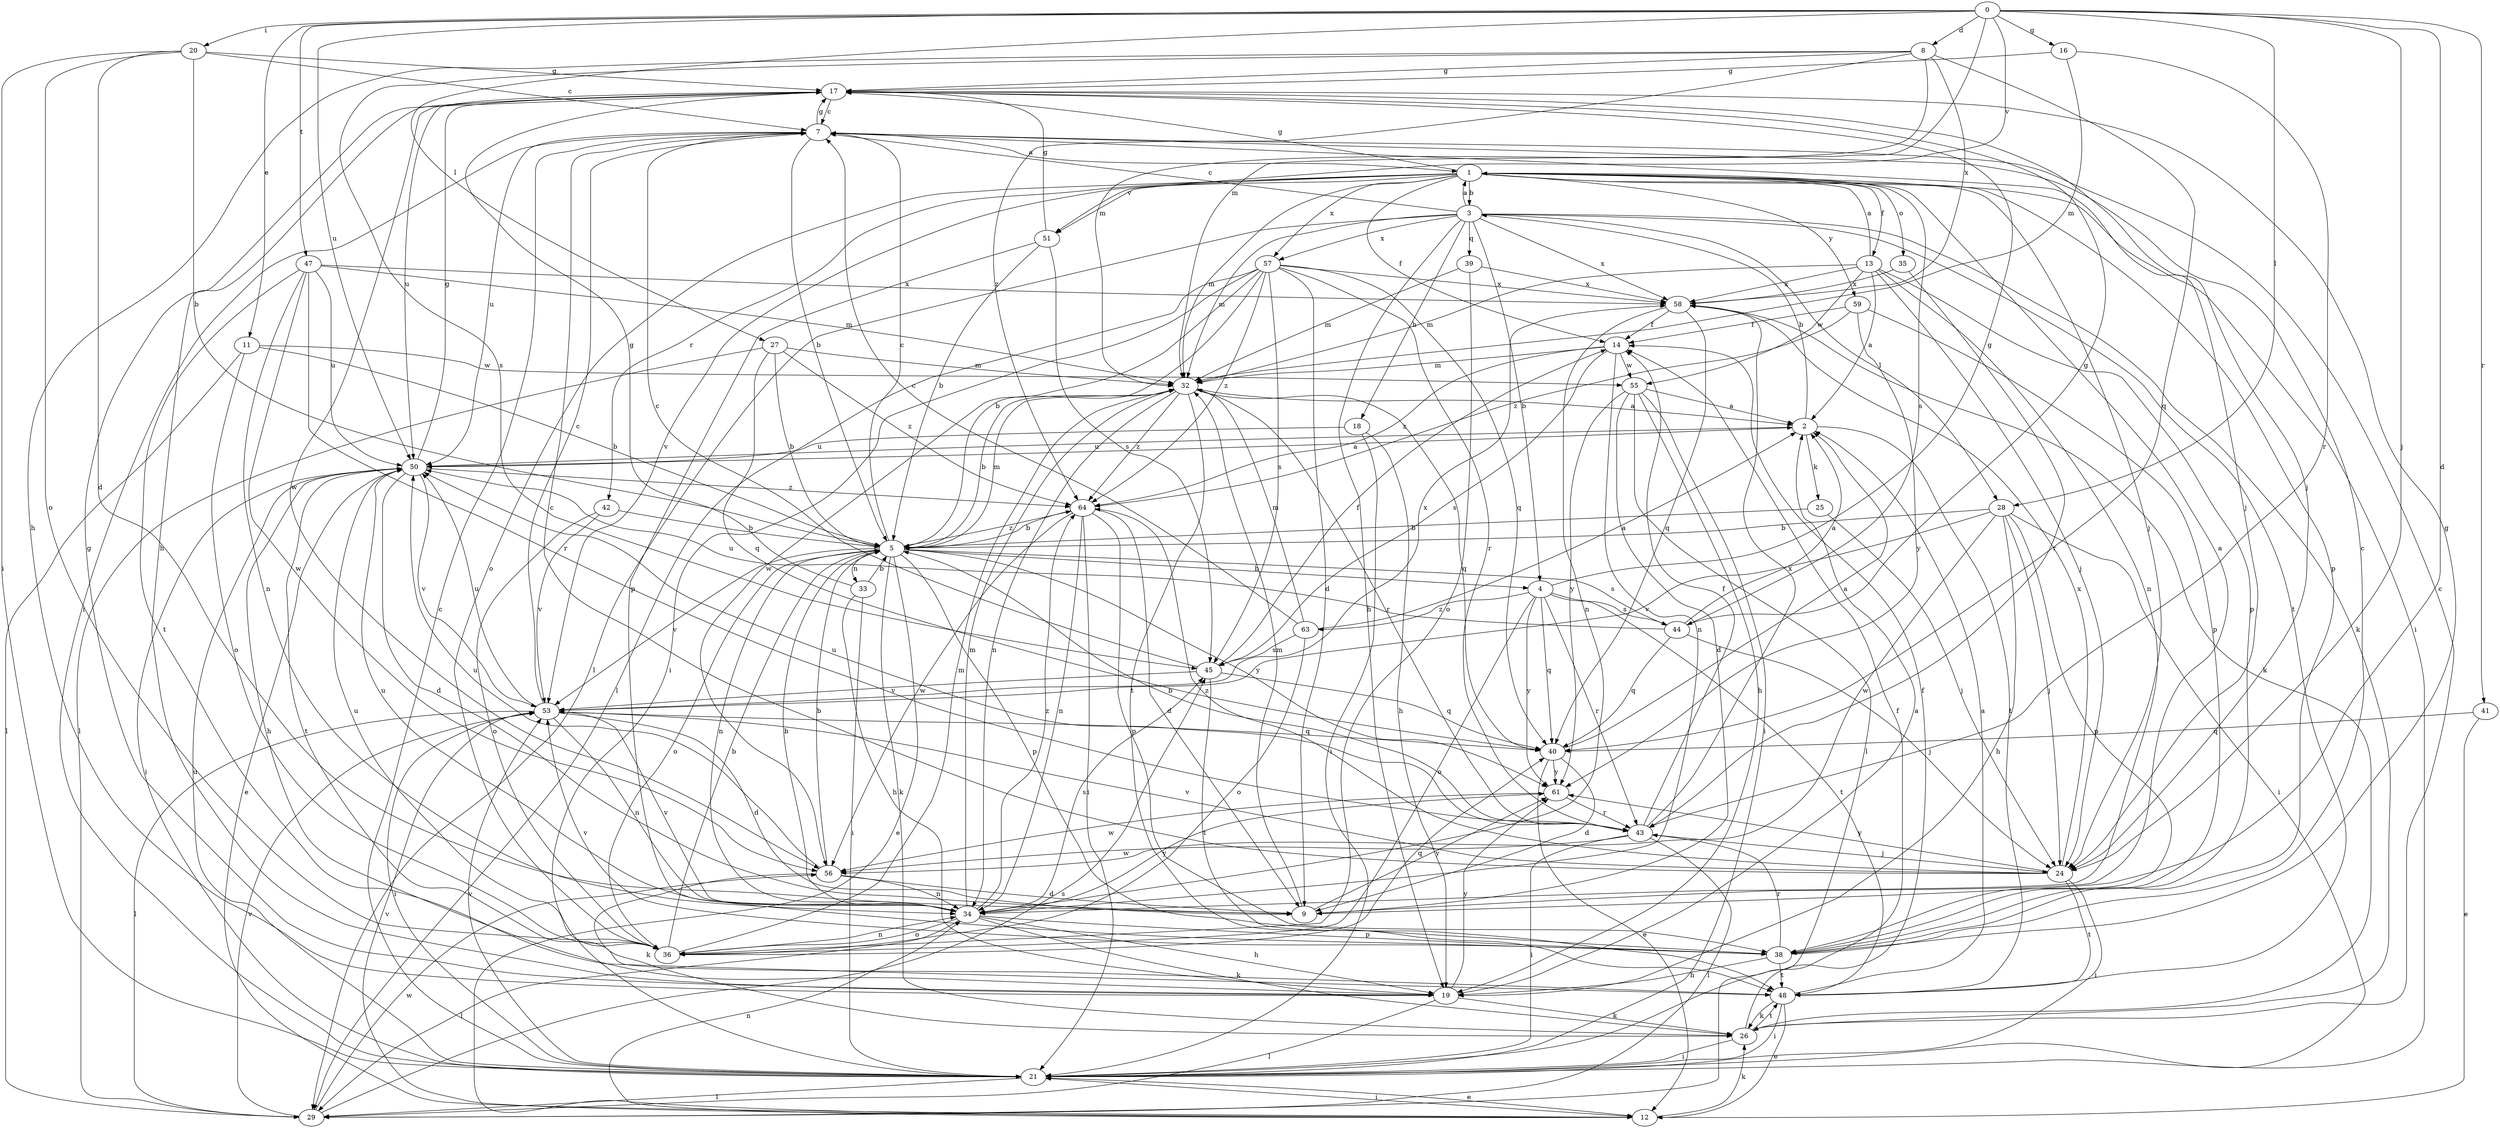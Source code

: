 strict digraph  {
0;
1;
2;
3;
4;
5;
7;
8;
9;
11;
12;
13;
14;
16;
17;
18;
19;
20;
21;
24;
25;
26;
27;
28;
29;
32;
33;
34;
35;
36;
38;
39;
40;
41;
42;
43;
44;
45;
47;
48;
50;
51;
53;
55;
56;
57;
58;
59;
61;
63;
64;
0 -> 8  [label=d];
0 -> 9  [label=d];
0 -> 11  [label=e];
0 -> 16  [label=g];
0 -> 20  [label=i];
0 -> 24  [label=j];
0 -> 27  [label=l];
0 -> 28  [label=l];
0 -> 32  [label=m];
0 -> 41  [label=r];
0 -> 47  [label=t];
0 -> 50  [label=u];
0 -> 51  [label=v];
1 -> 3  [label=b];
1 -> 13  [label=f];
1 -> 14  [label=f];
1 -> 17  [label=g];
1 -> 21  [label=i];
1 -> 24  [label=j];
1 -> 32  [label=m];
1 -> 35  [label=o];
1 -> 36  [label=o];
1 -> 38  [label=p];
1 -> 42  [label=r];
1 -> 44  [label=s];
1 -> 51  [label=v];
1 -> 53  [label=v];
1 -> 57  [label=x];
1 -> 59  [label=y];
2 -> 3  [label=b];
2 -> 25  [label=k];
2 -> 48  [label=t];
2 -> 50  [label=u];
3 -> 1  [label=a];
3 -> 4  [label=b];
3 -> 7  [label=c];
3 -> 18  [label=h];
3 -> 19  [label=h];
3 -> 26  [label=k];
3 -> 28  [label=l];
3 -> 29  [label=l];
3 -> 32  [label=m];
3 -> 39  [label=q];
3 -> 48  [label=t];
3 -> 57  [label=x];
3 -> 58  [label=x];
4 -> 17  [label=g];
4 -> 36  [label=o];
4 -> 40  [label=q];
4 -> 43  [label=r];
4 -> 44  [label=s];
4 -> 48  [label=t];
4 -> 61  [label=y];
4 -> 63  [label=z];
5 -> 4  [label=b];
5 -> 7  [label=c];
5 -> 12  [label=e];
5 -> 26  [label=k];
5 -> 32  [label=m];
5 -> 33  [label=n];
5 -> 34  [label=n];
5 -> 36  [label=o];
5 -> 38  [label=p];
5 -> 44  [label=s];
5 -> 53  [label=v];
5 -> 61  [label=y];
5 -> 64  [label=z];
7 -> 1  [label=a];
7 -> 5  [label=b];
7 -> 17  [label=g];
7 -> 21  [label=i];
7 -> 24  [label=j];
7 -> 50  [label=u];
8 -> 17  [label=g];
8 -> 19  [label=h];
8 -> 32  [label=m];
8 -> 40  [label=q];
8 -> 45  [label=s];
8 -> 58  [label=x];
8 -> 64  [label=z];
9 -> 1  [label=a];
9 -> 32  [label=m];
9 -> 61  [label=y];
11 -> 5  [label=b];
11 -> 29  [label=l];
11 -> 36  [label=o];
11 -> 55  [label=w];
12 -> 21  [label=i];
12 -> 26  [label=k];
12 -> 34  [label=n];
12 -> 53  [label=v];
13 -> 1  [label=a];
13 -> 2  [label=a];
13 -> 24  [label=j];
13 -> 32  [label=m];
13 -> 34  [label=n];
13 -> 38  [label=p];
13 -> 55  [label=w];
13 -> 58  [label=x];
14 -> 32  [label=m];
14 -> 34  [label=n];
14 -> 45  [label=s];
14 -> 55  [label=w];
14 -> 64  [label=z];
16 -> 17  [label=g];
16 -> 32  [label=m];
16 -> 43  [label=r];
17 -> 7  [label=c];
17 -> 19  [label=h];
17 -> 24  [label=j];
17 -> 50  [label=u];
17 -> 56  [label=w];
18 -> 19  [label=h];
18 -> 21  [label=i];
18 -> 50  [label=u];
19 -> 2  [label=a];
19 -> 17  [label=g];
19 -> 26  [label=k];
19 -> 29  [label=l];
19 -> 61  [label=y];
20 -> 5  [label=b];
20 -> 7  [label=c];
20 -> 9  [label=d];
20 -> 17  [label=g];
20 -> 21  [label=i];
20 -> 36  [label=o];
21 -> 7  [label=c];
21 -> 12  [label=e];
21 -> 14  [label=f];
21 -> 29  [label=l];
21 -> 50  [label=u];
21 -> 53  [label=v];
24 -> 7  [label=c];
24 -> 21  [label=i];
24 -> 48  [label=t];
24 -> 53  [label=v];
24 -> 58  [label=x];
24 -> 61  [label=y];
24 -> 64  [label=z];
25 -> 5  [label=b];
25 -> 24  [label=j];
26 -> 7  [label=c];
26 -> 14  [label=f];
26 -> 21  [label=i];
26 -> 48  [label=t];
27 -> 5  [label=b];
27 -> 29  [label=l];
27 -> 32  [label=m];
27 -> 40  [label=q];
27 -> 64  [label=z];
28 -> 5  [label=b];
28 -> 19  [label=h];
28 -> 21  [label=i];
28 -> 24  [label=j];
28 -> 38  [label=p];
28 -> 53  [label=v];
28 -> 56  [label=w];
29 -> 45  [label=s];
29 -> 53  [label=v];
29 -> 56  [label=w];
32 -> 2  [label=a];
32 -> 5  [label=b];
32 -> 34  [label=n];
32 -> 40  [label=q];
32 -> 43  [label=r];
32 -> 48  [label=t];
32 -> 64  [label=z];
33 -> 5  [label=b];
33 -> 17  [label=g];
33 -> 19  [label=h];
33 -> 21  [label=i];
34 -> 5  [label=b];
34 -> 19  [label=h];
34 -> 26  [label=k];
34 -> 29  [label=l];
34 -> 32  [label=m];
34 -> 36  [label=o];
34 -> 38  [label=p];
34 -> 45  [label=s];
34 -> 50  [label=u];
34 -> 53  [label=v];
34 -> 61  [label=y];
34 -> 64  [label=z];
35 -> 43  [label=r];
35 -> 58  [label=x];
36 -> 5  [label=b];
36 -> 32  [label=m];
36 -> 34  [label=n];
36 -> 40  [label=q];
36 -> 50  [label=u];
38 -> 7  [label=c];
38 -> 17  [label=g];
38 -> 19  [label=h];
38 -> 43  [label=r];
38 -> 48  [label=t];
38 -> 53  [label=v];
39 -> 32  [label=m];
39 -> 36  [label=o];
39 -> 58  [label=x];
40 -> 2  [label=a];
40 -> 9  [label=d];
40 -> 12  [label=e];
40 -> 61  [label=y];
41 -> 12  [label=e];
41 -> 40  [label=q];
42 -> 5  [label=b];
42 -> 36  [label=o];
42 -> 53  [label=v];
43 -> 5  [label=b];
43 -> 14  [label=f];
43 -> 21  [label=i];
43 -> 24  [label=j];
43 -> 29  [label=l];
43 -> 50  [label=u];
43 -> 56  [label=w];
43 -> 58  [label=x];
44 -> 2  [label=a];
44 -> 17  [label=g];
44 -> 24  [label=j];
44 -> 40  [label=q];
44 -> 50  [label=u];
45 -> 7  [label=c];
45 -> 14  [label=f];
45 -> 40  [label=q];
45 -> 48  [label=t];
45 -> 53  [label=v];
47 -> 32  [label=m];
47 -> 34  [label=n];
47 -> 43  [label=r];
47 -> 48  [label=t];
47 -> 50  [label=u];
47 -> 56  [label=w];
47 -> 58  [label=x];
48 -> 2  [label=a];
48 -> 12  [label=e];
48 -> 21  [label=i];
48 -> 26  [label=k];
50 -> 2  [label=a];
50 -> 9  [label=d];
50 -> 12  [label=e];
50 -> 17  [label=g];
50 -> 19  [label=h];
50 -> 21  [label=i];
50 -> 48  [label=t];
50 -> 53  [label=v];
50 -> 64  [label=z];
51 -> 5  [label=b];
51 -> 17  [label=g];
51 -> 38  [label=p];
51 -> 45  [label=s];
53 -> 7  [label=c];
53 -> 9  [label=d];
53 -> 21  [label=i];
53 -> 29  [label=l];
53 -> 34  [label=n];
53 -> 40  [label=q];
53 -> 50  [label=u];
53 -> 58  [label=x];
55 -> 2  [label=a];
55 -> 9  [label=d];
55 -> 19  [label=h];
55 -> 21  [label=i];
55 -> 29  [label=l];
55 -> 61  [label=y];
56 -> 5  [label=b];
56 -> 9  [label=d];
56 -> 26  [label=k];
56 -> 34  [label=n];
56 -> 50  [label=u];
57 -> 5  [label=b];
57 -> 9  [label=d];
57 -> 21  [label=i];
57 -> 29  [label=l];
57 -> 40  [label=q];
57 -> 43  [label=r];
57 -> 45  [label=s];
57 -> 56  [label=w];
57 -> 58  [label=x];
57 -> 64  [label=z];
58 -> 14  [label=f];
58 -> 26  [label=k];
58 -> 34  [label=n];
58 -> 40  [label=q];
59 -> 14  [label=f];
59 -> 38  [label=p];
59 -> 61  [label=y];
59 -> 64  [label=z];
61 -> 43  [label=r];
61 -> 56  [label=w];
63 -> 2  [label=a];
63 -> 7  [label=c];
63 -> 32  [label=m];
63 -> 36  [label=o];
63 -> 45  [label=s];
64 -> 5  [label=b];
64 -> 9  [label=d];
64 -> 21  [label=i];
64 -> 34  [label=n];
64 -> 38  [label=p];
64 -> 56  [label=w];
}
